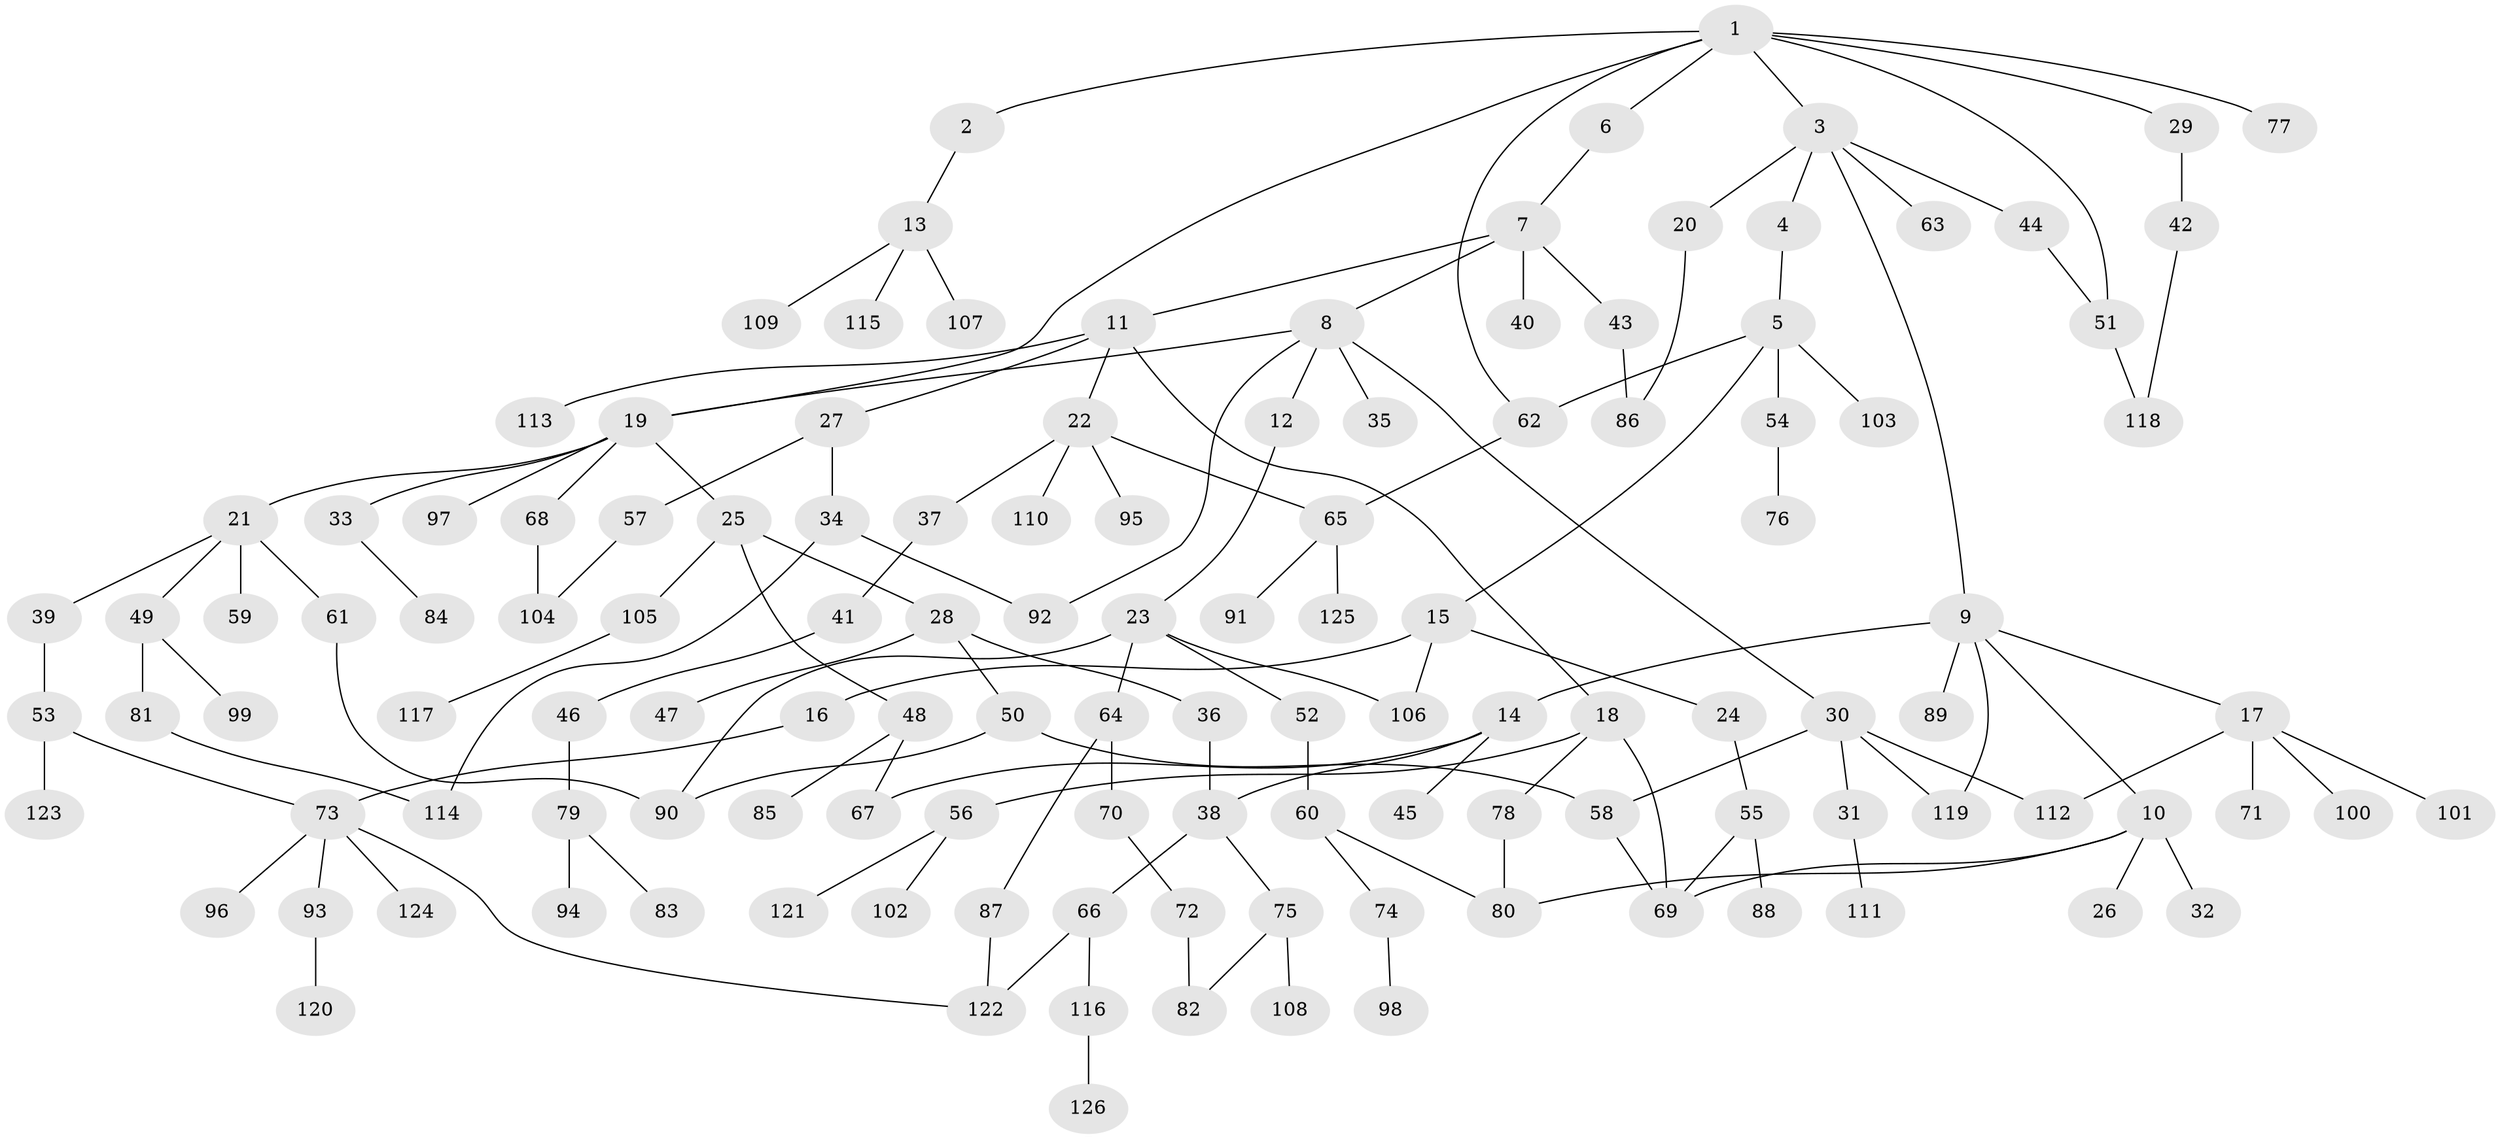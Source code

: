 // Generated by graph-tools (version 1.1) at 2025/25/03/09/25 03:25:32]
// undirected, 126 vertices, 151 edges
graph export_dot {
graph [start="1"]
  node [color=gray90,style=filled];
  1;
  2;
  3;
  4;
  5;
  6;
  7;
  8;
  9;
  10;
  11;
  12;
  13;
  14;
  15;
  16;
  17;
  18;
  19;
  20;
  21;
  22;
  23;
  24;
  25;
  26;
  27;
  28;
  29;
  30;
  31;
  32;
  33;
  34;
  35;
  36;
  37;
  38;
  39;
  40;
  41;
  42;
  43;
  44;
  45;
  46;
  47;
  48;
  49;
  50;
  51;
  52;
  53;
  54;
  55;
  56;
  57;
  58;
  59;
  60;
  61;
  62;
  63;
  64;
  65;
  66;
  67;
  68;
  69;
  70;
  71;
  72;
  73;
  74;
  75;
  76;
  77;
  78;
  79;
  80;
  81;
  82;
  83;
  84;
  85;
  86;
  87;
  88;
  89;
  90;
  91;
  92;
  93;
  94;
  95;
  96;
  97;
  98;
  99;
  100;
  101;
  102;
  103;
  104;
  105;
  106;
  107;
  108;
  109;
  110;
  111;
  112;
  113;
  114;
  115;
  116;
  117;
  118;
  119;
  120;
  121;
  122;
  123;
  124;
  125;
  126;
  1 -- 2;
  1 -- 3;
  1 -- 6;
  1 -- 29;
  1 -- 62;
  1 -- 77;
  1 -- 19;
  1 -- 51;
  2 -- 13;
  3 -- 4;
  3 -- 9;
  3 -- 20;
  3 -- 44;
  3 -- 63;
  4 -- 5;
  5 -- 15;
  5 -- 54;
  5 -- 103;
  5 -- 62;
  6 -- 7;
  7 -- 8;
  7 -- 11;
  7 -- 40;
  7 -- 43;
  8 -- 12;
  8 -- 19;
  8 -- 30;
  8 -- 35;
  8 -- 92;
  9 -- 10;
  9 -- 14;
  9 -- 17;
  9 -- 89;
  9 -- 119;
  10 -- 26;
  10 -- 32;
  10 -- 69;
  10 -- 80;
  11 -- 18;
  11 -- 22;
  11 -- 27;
  11 -- 113;
  12 -- 23;
  13 -- 107;
  13 -- 109;
  13 -- 115;
  14 -- 38;
  14 -- 45;
  14 -- 67;
  15 -- 16;
  15 -- 24;
  15 -- 106;
  16 -- 73;
  17 -- 71;
  17 -- 100;
  17 -- 101;
  17 -- 112;
  18 -- 56;
  18 -- 78;
  18 -- 69;
  19 -- 21;
  19 -- 25;
  19 -- 33;
  19 -- 68;
  19 -- 97;
  20 -- 86;
  21 -- 39;
  21 -- 49;
  21 -- 59;
  21 -- 61;
  22 -- 37;
  22 -- 65;
  22 -- 95;
  22 -- 110;
  23 -- 52;
  23 -- 64;
  23 -- 106;
  23 -- 90;
  24 -- 55;
  25 -- 28;
  25 -- 48;
  25 -- 105;
  27 -- 34;
  27 -- 57;
  28 -- 36;
  28 -- 47;
  28 -- 50;
  29 -- 42;
  30 -- 31;
  30 -- 112;
  30 -- 119;
  30 -- 58;
  31 -- 111;
  33 -- 84;
  34 -- 114;
  34 -- 92;
  36 -- 38;
  37 -- 41;
  38 -- 66;
  38 -- 75;
  39 -- 53;
  41 -- 46;
  42 -- 118;
  43 -- 86;
  44 -- 51;
  46 -- 79;
  48 -- 85;
  48 -- 67;
  49 -- 81;
  49 -- 99;
  50 -- 58;
  50 -- 90;
  51 -- 118;
  52 -- 60;
  53 -- 73;
  53 -- 123;
  54 -- 76;
  55 -- 88;
  55 -- 69;
  56 -- 102;
  56 -- 121;
  57 -- 104;
  58 -- 69;
  60 -- 74;
  60 -- 80;
  61 -- 90;
  62 -- 65;
  64 -- 70;
  64 -- 87;
  65 -- 91;
  65 -- 125;
  66 -- 116;
  66 -- 122;
  68 -- 104;
  70 -- 72;
  72 -- 82;
  73 -- 93;
  73 -- 96;
  73 -- 122;
  73 -- 124;
  74 -- 98;
  75 -- 108;
  75 -- 82;
  78 -- 80;
  79 -- 83;
  79 -- 94;
  81 -- 114;
  87 -- 122;
  93 -- 120;
  105 -- 117;
  116 -- 126;
}
